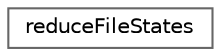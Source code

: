 digraph "Graphical Class Hierarchy"
{
 // LATEX_PDF_SIZE
  bgcolor="transparent";
  edge [fontname=Helvetica,fontsize=10,labelfontname=Helvetica,labelfontsize=10];
  node [fontname=Helvetica,fontsize=10,shape=box,height=0.2,width=0.4];
  rankdir="LR";
  Node0 [id="Node000000",label="reduceFileStates",height=0.2,width=0.4,color="grey40", fillcolor="white", style="filled",URL="$classFoam_1_1reduceFileStates.html",tooltip=" "];
}

